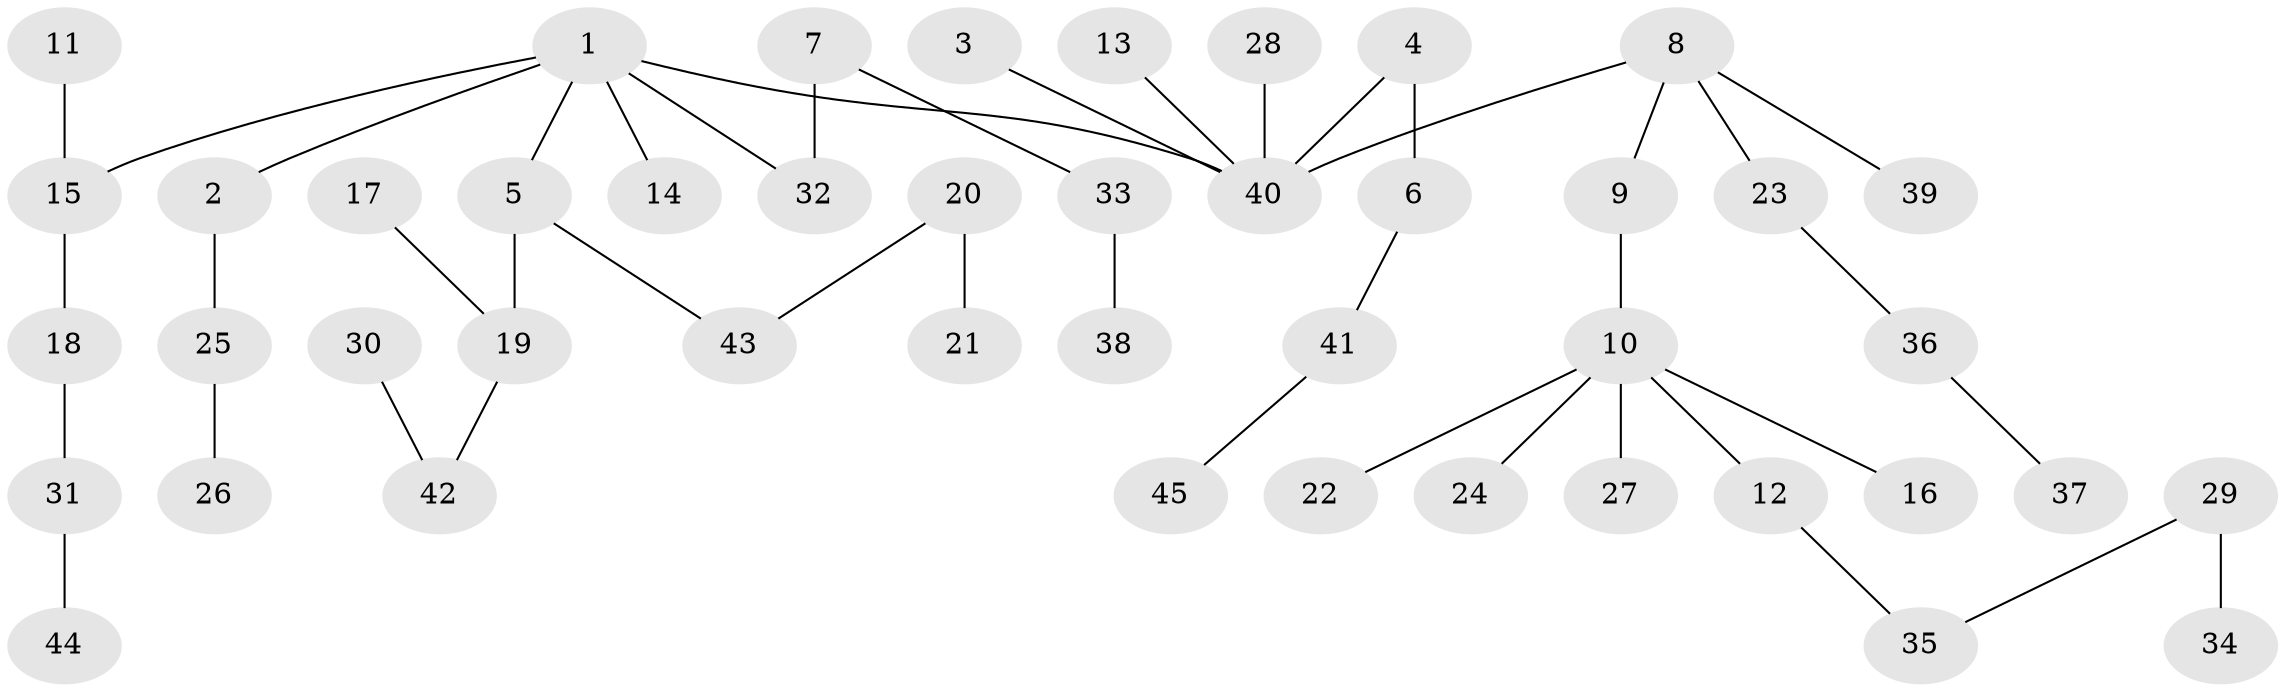 // original degree distribution, {3: 0.14285714285714285, 6: 0.031746031746031744, 7: 0.015873015873015872, 1: 0.47619047619047616, 4: 0.047619047619047616, 2: 0.2857142857142857}
// Generated by graph-tools (version 1.1) at 2025/37/03/04/25 23:37:23]
// undirected, 45 vertices, 44 edges
graph export_dot {
  node [color=gray90,style=filled];
  1;
  2;
  3;
  4;
  5;
  6;
  7;
  8;
  9;
  10;
  11;
  12;
  13;
  14;
  15;
  16;
  17;
  18;
  19;
  20;
  21;
  22;
  23;
  24;
  25;
  26;
  27;
  28;
  29;
  30;
  31;
  32;
  33;
  34;
  35;
  36;
  37;
  38;
  39;
  40;
  41;
  42;
  43;
  44;
  45;
  1 -- 2 [weight=1.0];
  1 -- 5 [weight=1.0];
  1 -- 14 [weight=1.0];
  1 -- 15 [weight=1.0];
  1 -- 32 [weight=1.0];
  1 -- 40 [weight=1.0];
  2 -- 25 [weight=1.0];
  3 -- 40 [weight=1.0];
  4 -- 6 [weight=1.0];
  4 -- 40 [weight=1.0];
  5 -- 19 [weight=1.0];
  5 -- 43 [weight=1.0];
  6 -- 41 [weight=1.0];
  7 -- 32 [weight=1.0];
  7 -- 33 [weight=1.0];
  8 -- 9 [weight=1.0];
  8 -- 23 [weight=1.0];
  8 -- 39 [weight=1.0];
  8 -- 40 [weight=1.0];
  9 -- 10 [weight=1.0];
  10 -- 12 [weight=1.0];
  10 -- 16 [weight=1.0];
  10 -- 22 [weight=1.0];
  10 -- 24 [weight=1.0];
  10 -- 27 [weight=1.0];
  11 -- 15 [weight=1.0];
  12 -- 35 [weight=1.0];
  13 -- 40 [weight=1.0];
  15 -- 18 [weight=1.0];
  17 -- 19 [weight=1.0];
  18 -- 31 [weight=1.0];
  19 -- 42 [weight=1.0];
  20 -- 21 [weight=1.0];
  20 -- 43 [weight=1.0];
  23 -- 36 [weight=1.0];
  25 -- 26 [weight=1.0];
  28 -- 40 [weight=1.0];
  29 -- 34 [weight=1.0];
  29 -- 35 [weight=1.0];
  30 -- 42 [weight=1.0];
  31 -- 44 [weight=1.0];
  33 -- 38 [weight=1.0];
  36 -- 37 [weight=1.0];
  41 -- 45 [weight=1.0];
}
